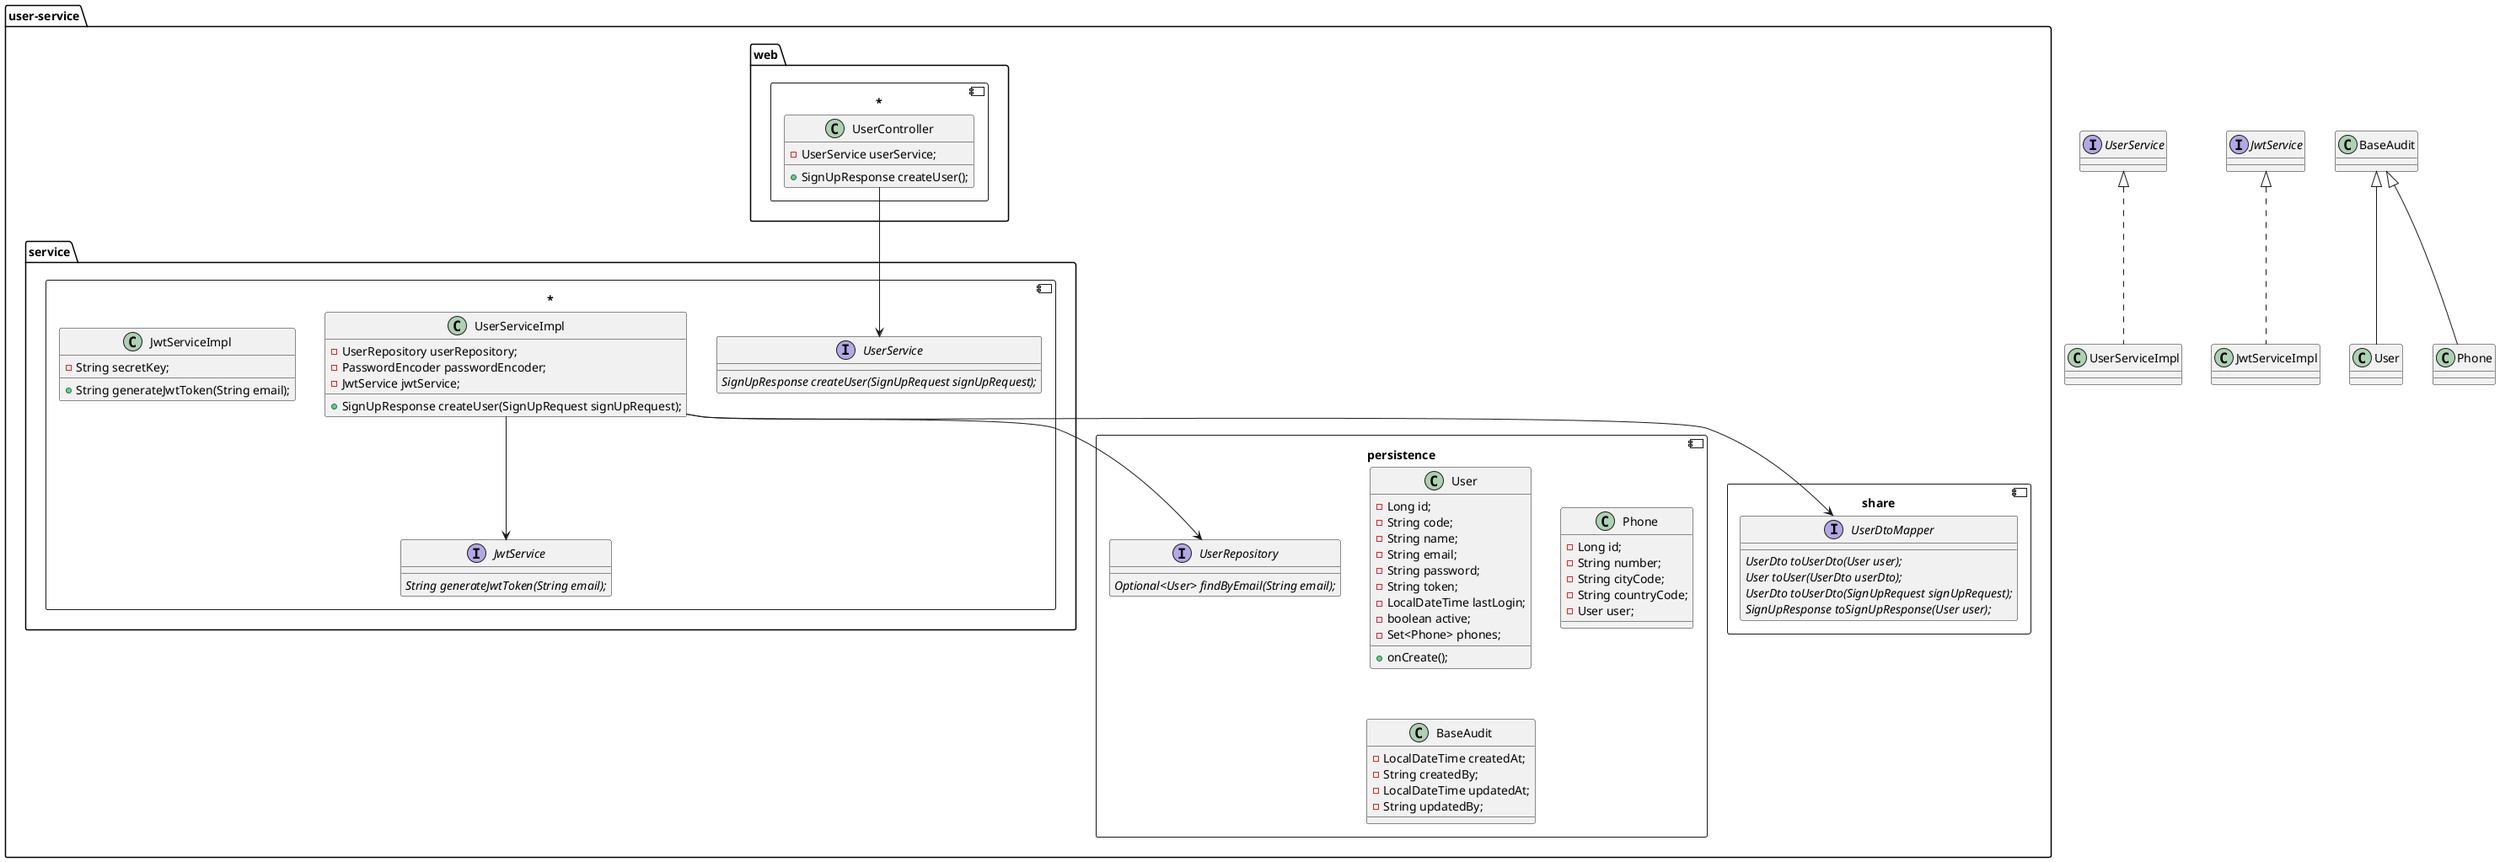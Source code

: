 @startuml

component user-service.web.* {
class UserController {
  - UserService userService;
  + SignUpResponse createUser();
}
}

component user-service.service.*{

interface  UserService{
{abstract} SignUpResponse createUser(SignUpRequest signUpRequest);
}


class UserServiceImpl{

- UserRepository userRepository;
- PasswordEncoder passwordEncoder;
- JwtService jwtService;
+SignUpResponse createUser(SignUpRequest signUpRequest);

}


interface JwtService{
{abstract} String generateJwtToken(String email);
}


class JwtServiceImpl{
- String secretKey;
+ String generateJwtToken(String email);
}


}

component user-service.persistence{

class User {
-Long id;
-String code;
-String name;
-String email;
-String password;
-String token;
-LocalDateTime lastLogin;
-boolean active;
-Set<Phone> phones;
+onCreate();
}

class Phone{
-Long id;
-String number;
-String cityCode;
-String countryCode;
-User user;
  }

interface  UserRepository{
{abstract}  Optional<User> findByEmail(String email);
}

class BaseAudit{
  -LocalDateTime createdAt;
  -String createdBy;
  -LocalDateTime updatedAt;
  -String updatedBy;
}


}

component user-service.share{

interface  UserDtoMapper{
{abstract}  UserDto toUserDto(User user);
{abstract}   User toUser(UserDto userDto);
{abstract} UserDto toUserDto(SignUpRequest signUpRequest);
{abstract} SignUpResponse toSignUpResponse(User user);
}

}

UserController --> UserService
UserServiceImpl --> UserRepository
UserServiceImpl --> JwtService
UserServiceImpl --> UserDtoMapper

class UserServiceImpl implements UserService
class JwtServiceImpl implements JwtService
class User extends BaseAudit
class Phone extends BaseAudit
@enduml




